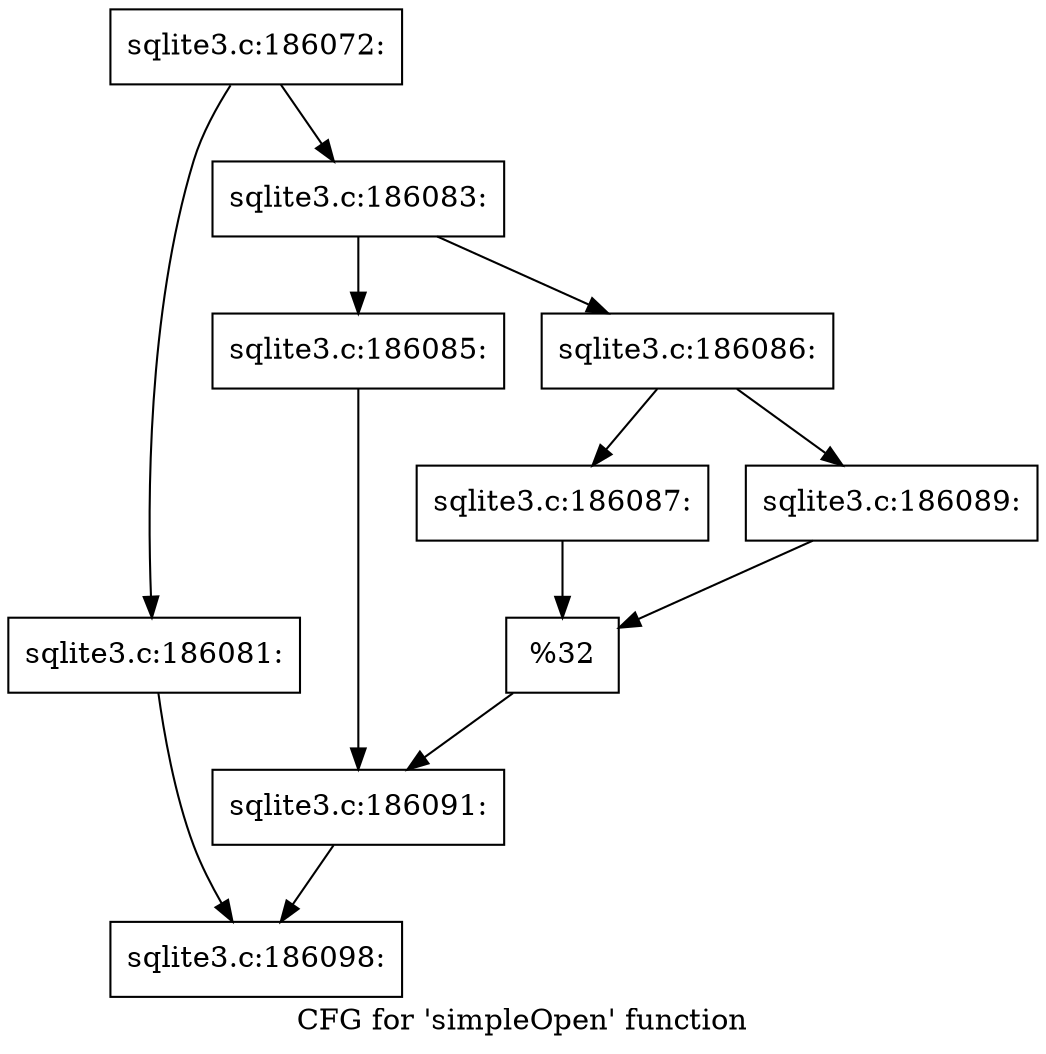 digraph "CFG for 'simpleOpen' function" {
	label="CFG for 'simpleOpen' function";

	Node0x55c0fac4e2d0 [shape=record,label="{sqlite3.c:186072:}"];
	Node0x55c0fac4e2d0 -> Node0x55c0fac51e10;
	Node0x55c0fac4e2d0 -> Node0x55c0fac51e60;
	Node0x55c0fac51e10 [shape=record,label="{sqlite3.c:186081:}"];
	Node0x55c0fac51e10 -> Node0x55c0fac4fc10;
	Node0x55c0fac51e60 [shape=record,label="{sqlite3.c:186083:}"];
	Node0x55c0fac51e60 -> Node0x55c0fac52660;
	Node0x55c0fac51e60 -> Node0x55c0fac52700;
	Node0x55c0fac52660 [shape=record,label="{sqlite3.c:186085:}"];
	Node0x55c0fac52660 -> Node0x55c0fac526b0;
	Node0x55c0fac52700 [shape=record,label="{sqlite3.c:186086:}"];
	Node0x55c0fac52700 -> Node0x55c0fac52df0;
	Node0x55c0fac52700 -> Node0x55c0fac52e90;
	Node0x55c0fac52df0 [shape=record,label="{sqlite3.c:186087:}"];
	Node0x55c0fac52df0 -> Node0x55c0fac52e40;
	Node0x55c0fac52e90 [shape=record,label="{sqlite3.c:186089:}"];
	Node0x55c0fac52e90 -> Node0x55c0fac52e40;
	Node0x55c0fac52e40 [shape=record,label="{%32}"];
	Node0x55c0fac52e40 -> Node0x55c0fac526b0;
	Node0x55c0fac526b0 [shape=record,label="{sqlite3.c:186091:}"];
	Node0x55c0fac526b0 -> Node0x55c0fac4fc10;
	Node0x55c0fac4fc10 [shape=record,label="{sqlite3.c:186098:}"];
}
